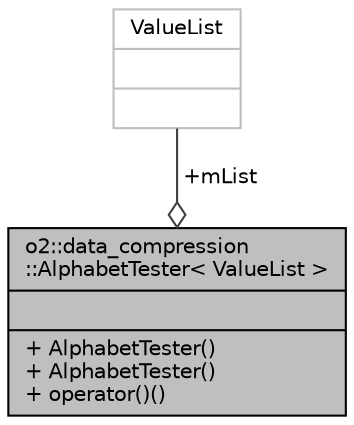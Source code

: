 digraph "o2::data_compression::AlphabetTester&lt; ValueList &gt;"
{
 // INTERACTIVE_SVG=YES
  bgcolor="transparent";
  edge [fontname="Helvetica",fontsize="10",labelfontname="Helvetica",labelfontsize="10"];
  node [fontname="Helvetica",fontsize="10",shape=record];
  Node1 [label="{o2::data_compression\l::AlphabetTester\< ValueList \>\n||+ AlphabetTester()\l+ AlphabetTester()\l+ operator()()\l}",height=0.2,width=0.4,color="black", fillcolor="grey75", style="filled" fontcolor="black"];
  Node2 -> Node1 [color="grey25",fontsize="10",style="solid",label=" +mList" ,arrowhead="odiamond",fontname="Helvetica"];
  Node2 [label="{ValueList\n||}",height=0.2,width=0.4,color="grey75"];
}
